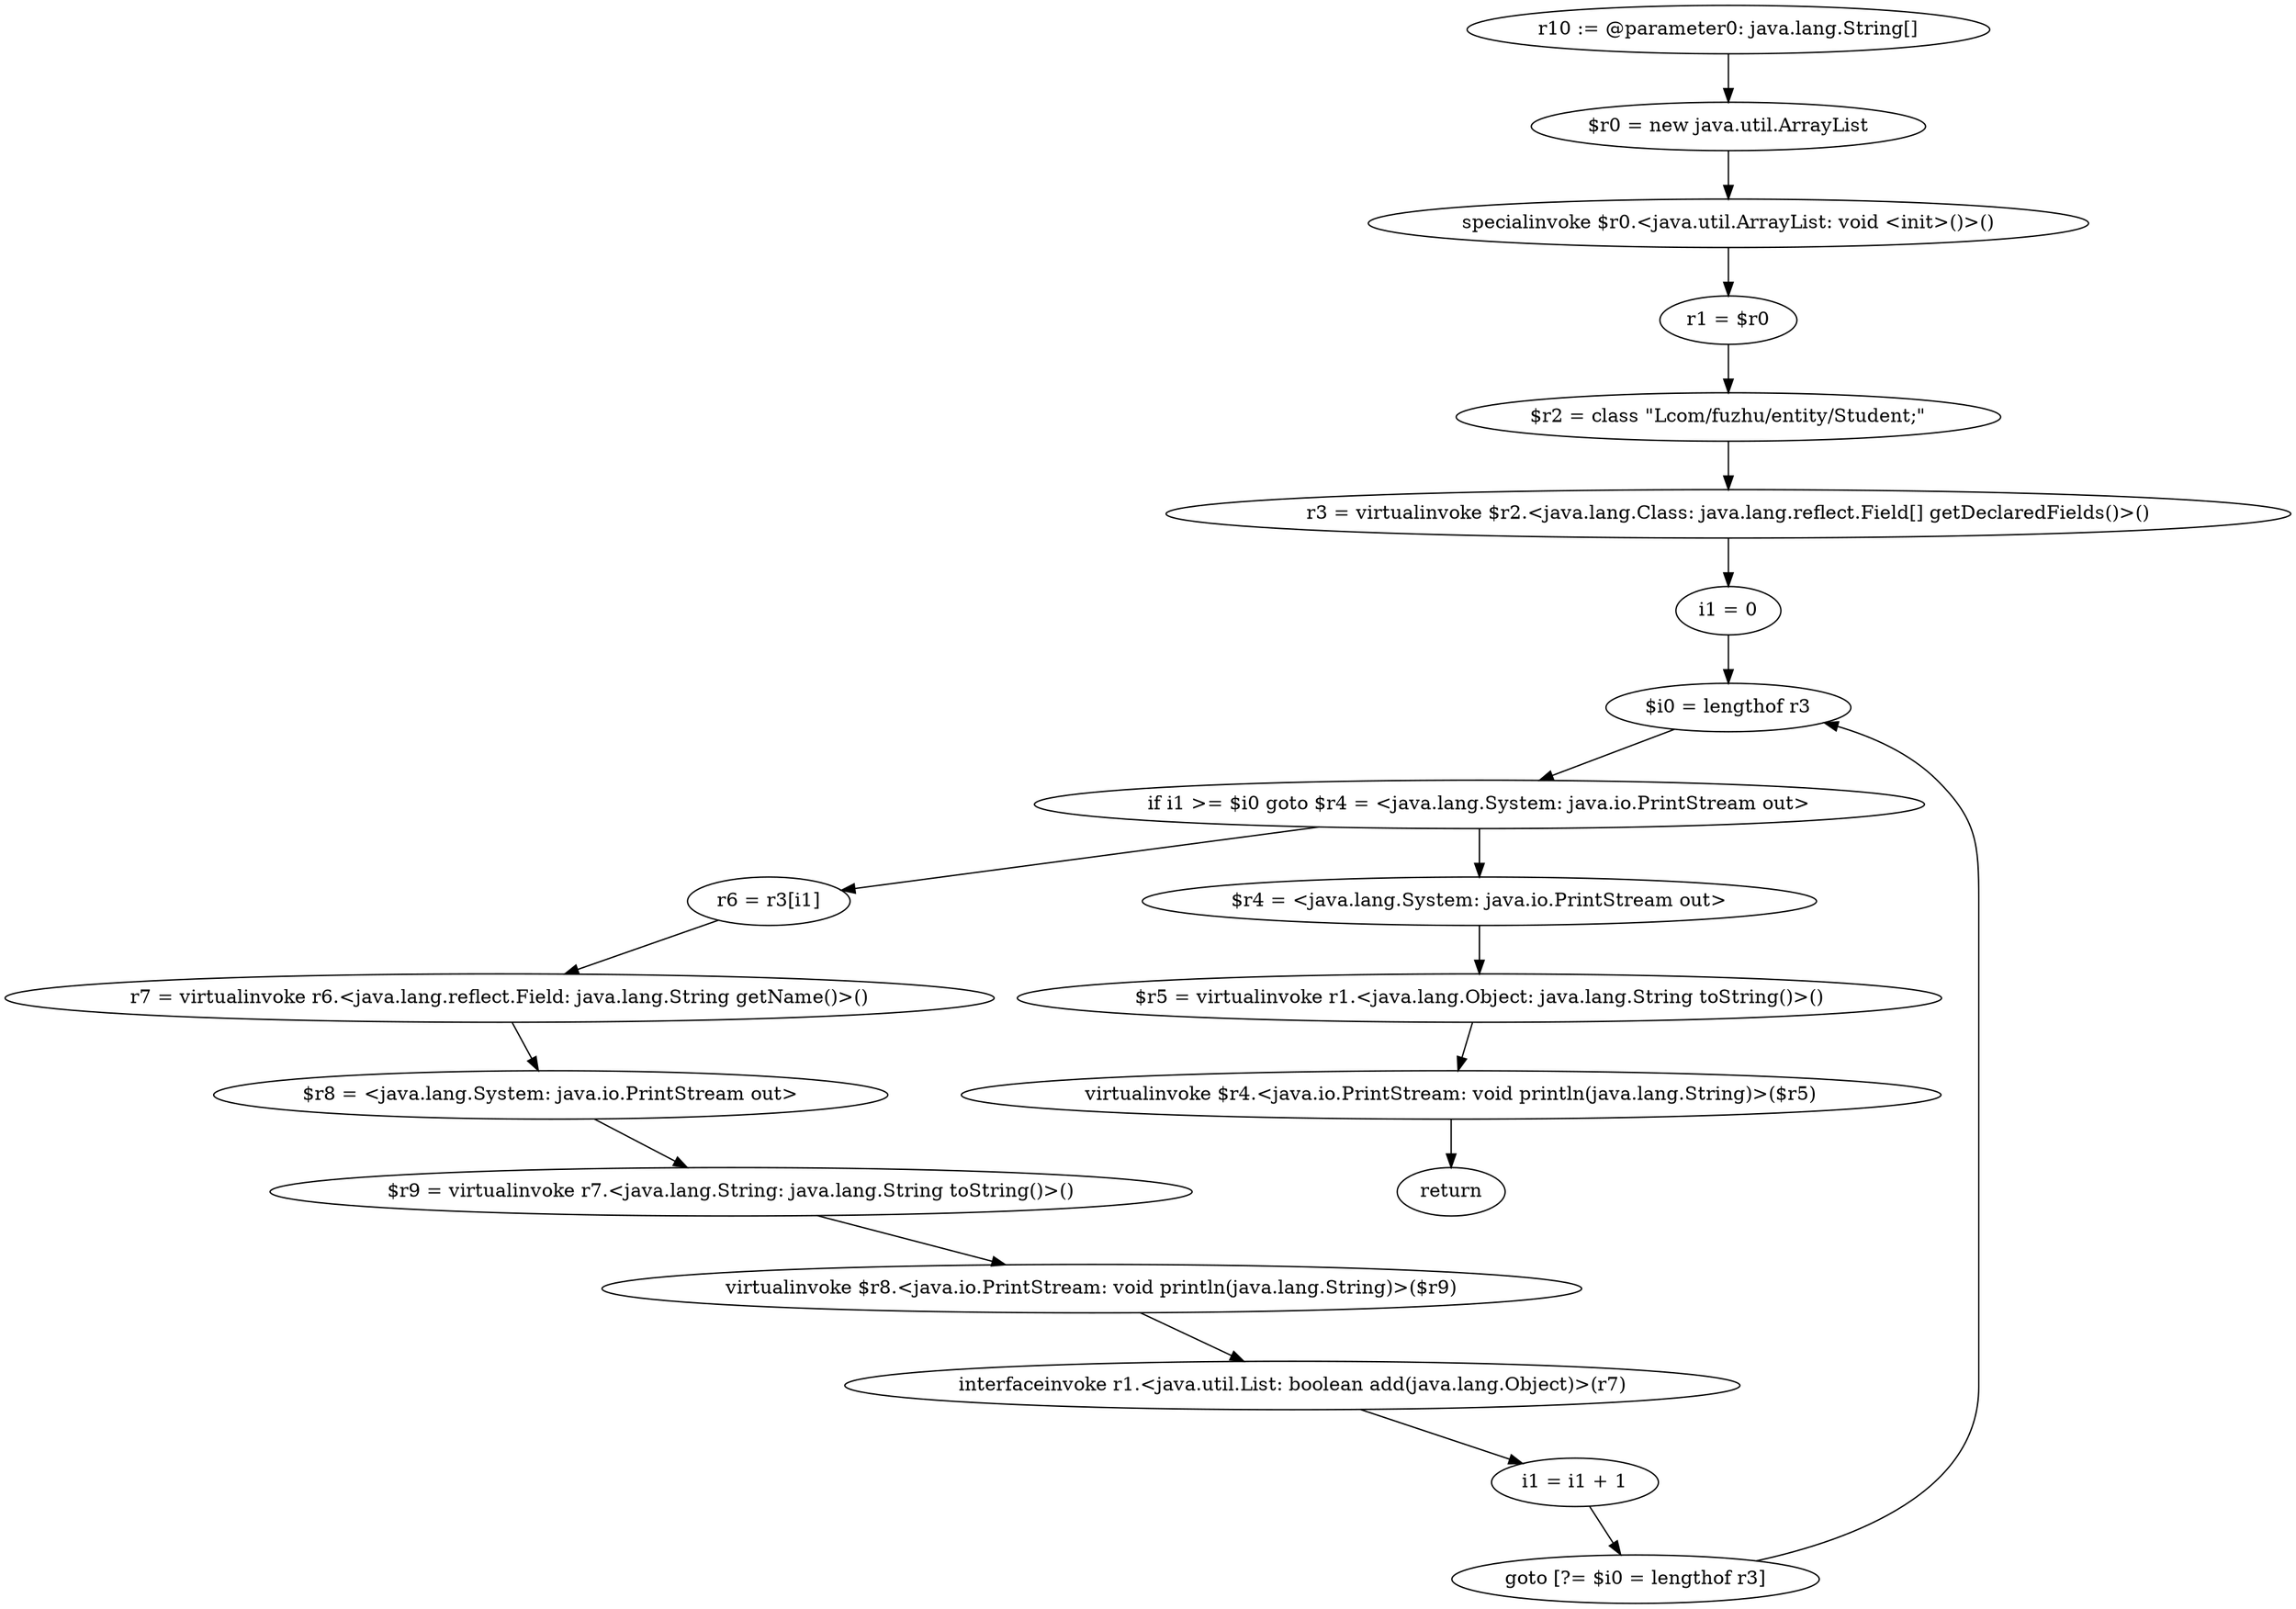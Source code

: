 digraph "unitGraph" {
    "r10 := @parameter0: java.lang.String[]"
    "$r0 = new java.util.ArrayList"
    "specialinvoke $r0.<java.util.ArrayList: void <init>()>()"
    "r1 = $r0"
    "$r2 = class \"Lcom/fuzhu/entity/Student;\""
    "r3 = virtualinvoke $r2.<java.lang.Class: java.lang.reflect.Field[] getDeclaredFields()>()"
    "i1 = 0"
    "$i0 = lengthof r3"
    "if i1 >= $i0 goto $r4 = <java.lang.System: java.io.PrintStream out>"
    "r6 = r3[i1]"
    "r7 = virtualinvoke r6.<java.lang.reflect.Field: java.lang.String getName()>()"
    "$r8 = <java.lang.System: java.io.PrintStream out>"
    "$r9 = virtualinvoke r7.<java.lang.String: java.lang.String toString()>()"
    "virtualinvoke $r8.<java.io.PrintStream: void println(java.lang.String)>($r9)"
    "interfaceinvoke r1.<java.util.List: boolean add(java.lang.Object)>(r7)"
    "i1 = i1 + 1"
    "goto [?= $i0 = lengthof r3]"
    "$r4 = <java.lang.System: java.io.PrintStream out>"
    "$r5 = virtualinvoke r1.<java.lang.Object: java.lang.String toString()>()"
    "virtualinvoke $r4.<java.io.PrintStream: void println(java.lang.String)>($r5)"
    "return"
    "r10 := @parameter0: java.lang.String[]"->"$r0 = new java.util.ArrayList";
    "$r0 = new java.util.ArrayList"->"specialinvoke $r0.<java.util.ArrayList: void <init>()>()";
    "specialinvoke $r0.<java.util.ArrayList: void <init>()>()"->"r1 = $r0";
    "r1 = $r0"->"$r2 = class \"Lcom/fuzhu/entity/Student;\"";
    "$r2 = class \"Lcom/fuzhu/entity/Student;\""->"r3 = virtualinvoke $r2.<java.lang.Class: java.lang.reflect.Field[] getDeclaredFields()>()";
    "r3 = virtualinvoke $r2.<java.lang.Class: java.lang.reflect.Field[] getDeclaredFields()>()"->"i1 = 0";
    "i1 = 0"->"$i0 = lengthof r3";
    "$i0 = lengthof r3"->"if i1 >= $i0 goto $r4 = <java.lang.System: java.io.PrintStream out>";
    "if i1 >= $i0 goto $r4 = <java.lang.System: java.io.PrintStream out>"->"r6 = r3[i1]";
    "if i1 >= $i0 goto $r4 = <java.lang.System: java.io.PrintStream out>"->"$r4 = <java.lang.System: java.io.PrintStream out>";
    "r6 = r3[i1]"->"r7 = virtualinvoke r6.<java.lang.reflect.Field: java.lang.String getName()>()";
    "r7 = virtualinvoke r6.<java.lang.reflect.Field: java.lang.String getName()>()"->"$r8 = <java.lang.System: java.io.PrintStream out>";
    "$r8 = <java.lang.System: java.io.PrintStream out>"->"$r9 = virtualinvoke r7.<java.lang.String: java.lang.String toString()>()";
    "$r9 = virtualinvoke r7.<java.lang.String: java.lang.String toString()>()"->"virtualinvoke $r8.<java.io.PrintStream: void println(java.lang.String)>($r9)";
    "virtualinvoke $r8.<java.io.PrintStream: void println(java.lang.String)>($r9)"->"interfaceinvoke r1.<java.util.List: boolean add(java.lang.Object)>(r7)";
    "interfaceinvoke r1.<java.util.List: boolean add(java.lang.Object)>(r7)"->"i1 = i1 + 1";
    "i1 = i1 + 1"->"goto [?= $i0 = lengthof r3]";
    "goto [?= $i0 = lengthof r3]"->"$i0 = lengthof r3";
    "$r4 = <java.lang.System: java.io.PrintStream out>"->"$r5 = virtualinvoke r1.<java.lang.Object: java.lang.String toString()>()";
    "$r5 = virtualinvoke r1.<java.lang.Object: java.lang.String toString()>()"->"virtualinvoke $r4.<java.io.PrintStream: void println(java.lang.String)>($r5)";
    "virtualinvoke $r4.<java.io.PrintStream: void println(java.lang.String)>($r5)"->"return";
}
